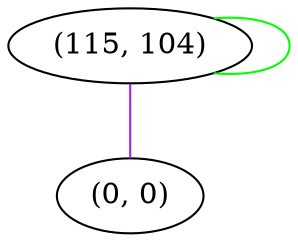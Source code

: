 graph "" {
"(115, 104)";
"(0, 0)";
"(115, 104)" -- "(115, 104)"  [color=green, key=0, weight=2];
"(115, 104)" -- "(0, 0)"  [color=purple, key=0, weight=4];
}
